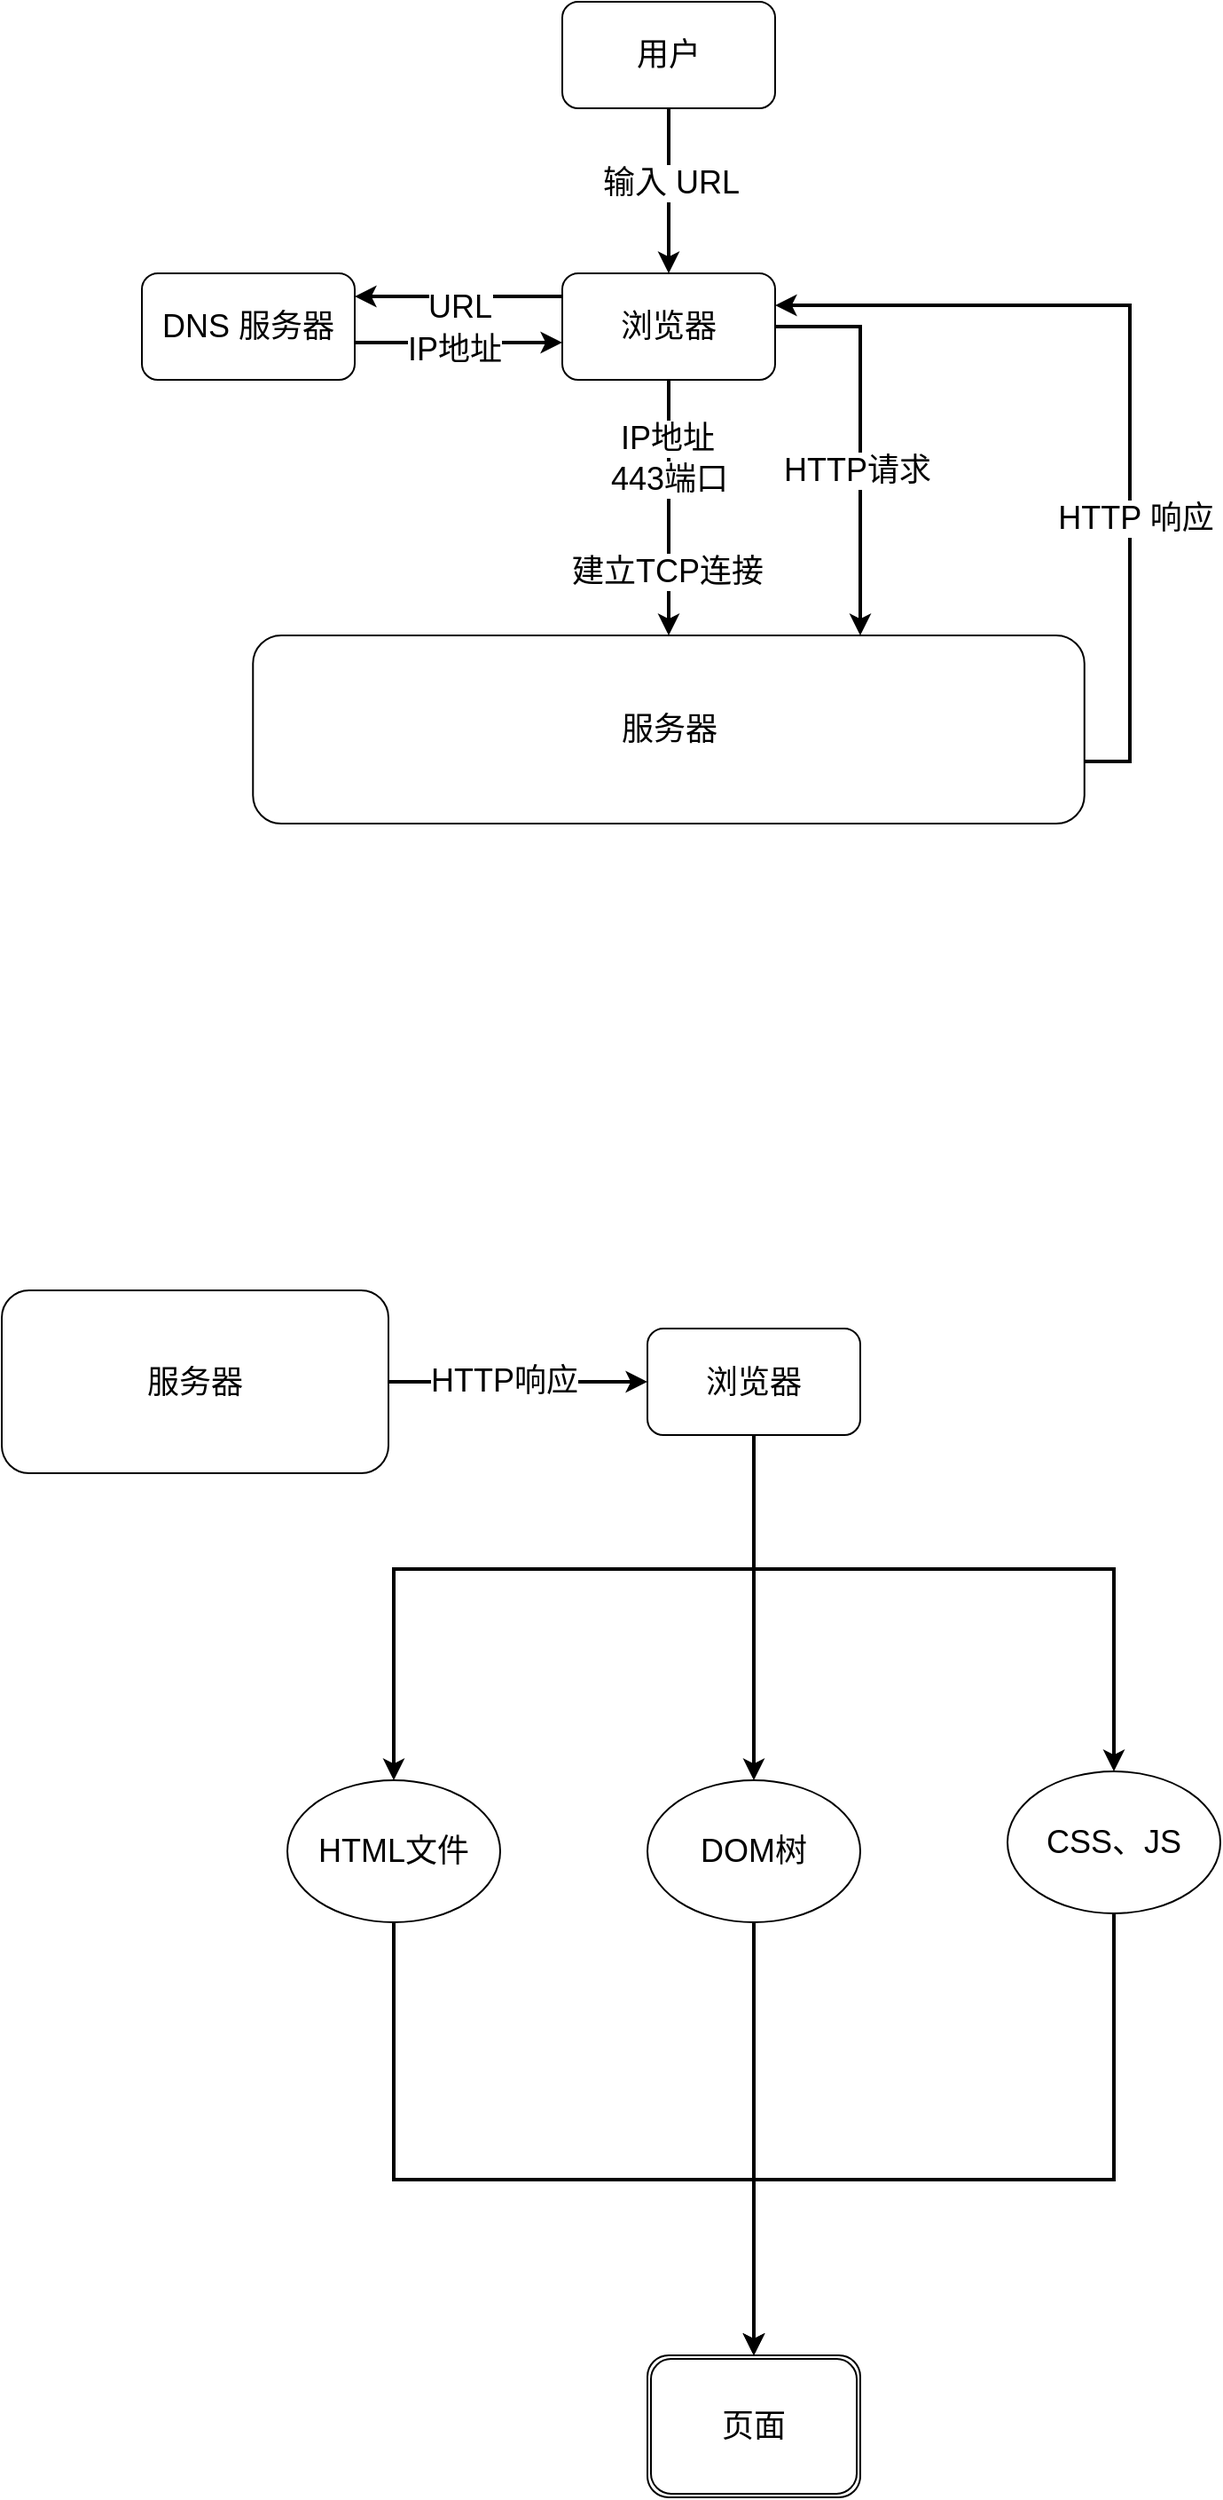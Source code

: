 <mxfile version="24.1.0" type="device">
  <diagram name="第 1 页" id="1ottfohnxiACSjUkRRor">
    <mxGraphModel dx="834" dy="1249" grid="0" gridSize="10" guides="1" tooltips="1" connect="1" arrows="1" fold="1" page="1" pageScale="1" pageWidth="827" pageHeight="100000" math="0" shadow="0">
      <root>
        <mxCell id="0" />
        <mxCell id="1" parent="0" />
        <mxCell id="SJ5FzPogtGrrEj7BGVAz-44" style="edgeStyle=orthogonalEdgeStyle;rounded=0;orthogonalLoop=1;jettySize=auto;html=1;strokeColor=default;strokeWidth=2;align=center;verticalAlign=middle;fontFamily=Helvetica;fontSize=18;fontColor=default;labelBackgroundColor=default;endArrow=classic;" edge="1" parent="1" source="SJ5FzPogtGrrEj7BGVAz-42" target="SJ5FzPogtGrrEj7BGVAz-43">
          <mxGeometry relative="1" as="geometry" />
        </mxCell>
        <mxCell id="SJ5FzPogtGrrEj7BGVAz-45" value="输入 URL" style="edgeLabel;html=1;align=center;verticalAlign=middle;resizable=0;points=[];rounded=0;strokeColor=default;fontFamily=Helvetica;fontSize=18;fontColor=default;labelBackgroundColor=default;fillColor=default;" vertex="1" connectable="0" parent="SJ5FzPogtGrrEj7BGVAz-44">
          <mxGeometry x="-0.097" y="1" relative="1" as="geometry">
            <mxPoint as="offset" />
          </mxGeometry>
        </mxCell>
        <mxCell id="SJ5FzPogtGrrEj7BGVAz-42" value="用户" style="rounded=1;whiteSpace=wrap;html=1;strokeColor=default;align=center;verticalAlign=middle;fontFamily=Helvetica;fontSize=18;fontColor=default;labelBackgroundColor=default;fillColor=default;" vertex="1" parent="1">
          <mxGeometry x="360" y="87" width="120" height="60" as="geometry" />
        </mxCell>
        <mxCell id="SJ5FzPogtGrrEj7BGVAz-48" style="edgeStyle=orthogonalEdgeStyle;rounded=0;orthogonalLoop=1;jettySize=auto;html=1;strokeColor=default;strokeWidth=2;align=center;verticalAlign=middle;fontFamily=Helvetica;fontSize=18;fontColor=default;labelBackgroundColor=default;endArrow=classic;" edge="1" parent="1" source="SJ5FzPogtGrrEj7BGVAz-43" target="SJ5FzPogtGrrEj7BGVAz-46">
          <mxGeometry relative="1" as="geometry">
            <Array as="points">
              <mxPoint x="279" y="253" />
              <mxPoint x="279" y="253" />
            </Array>
          </mxGeometry>
        </mxCell>
        <mxCell id="SJ5FzPogtGrrEj7BGVAz-49" value="URL" style="edgeLabel;html=1;align=center;verticalAlign=middle;resizable=0;points=[];rounded=0;strokeColor=default;fontFamily=Helvetica;fontSize=18;fontColor=default;labelBackgroundColor=default;fillColor=default;" vertex="1" connectable="0" parent="SJ5FzPogtGrrEj7BGVAz-48">
          <mxGeometry x="-0.009" y="6" relative="1" as="geometry">
            <mxPoint as="offset" />
          </mxGeometry>
        </mxCell>
        <mxCell id="SJ5FzPogtGrrEj7BGVAz-53" style="edgeStyle=orthogonalEdgeStyle;rounded=0;orthogonalLoop=1;jettySize=auto;html=1;strokeColor=default;strokeWidth=2;align=center;verticalAlign=middle;fontFamily=Helvetica;fontSize=18;fontColor=default;labelBackgroundColor=default;endArrow=classic;" edge="1" parent="1" source="SJ5FzPogtGrrEj7BGVAz-43" target="SJ5FzPogtGrrEj7BGVAz-52">
          <mxGeometry relative="1" as="geometry" />
        </mxCell>
        <mxCell id="SJ5FzPogtGrrEj7BGVAz-56" value="IP地址" style="edgeLabel;html=1;align=center;verticalAlign=middle;resizable=0;points=[];rounded=0;strokeColor=default;fontFamily=Helvetica;fontSize=18;fontColor=default;labelBackgroundColor=default;fillColor=default;" vertex="1" connectable="0" parent="SJ5FzPogtGrrEj7BGVAz-53">
          <mxGeometry x="-0.749" y="-4" relative="1" as="geometry">
            <mxPoint x="3" y="15" as="offset" />
          </mxGeometry>
        </mxCell>
        <mxCell id="SJ5FzPogtGrrEj7BGVAz-57" value="443端口" style="edgeLabel;html=1;align=center;verticalAlign=middle;resizable=0;points=[];rounded=0;strokeColor=default;fontFamily=Helvetica;fontSize=18;fontColor=default;labelBackgroundColor=default;fillColor=default;" vertex="1" connectable="0" parent="SJ5FzPogtGrrEj7BGVAz-53">
          <mxGeometry x="0.187" relative="1" as="geometry">
            <mxPoint y="-30" as="offset" />
          </mxGeometry>
        </mxCell>
        <mxCell id="SJ5FzPogtGrrEj7BGVAz-58" value="建立TCP连接" style="edgeLabel;html=1;align=center;verticalAlign=middle;resizable=0;points=[];rounded=0;strokeColor=default;fontFamily=Helvetica;fontSize=18;fontColor=default;labelBackgroundColor=default;fillColor=default;" vertex="1" connectable="0" parent="SJ5FzPogtGrrEj7BGVAz-53">
          <mxGeometry x="0.498" y="-1" relative="1" as="geometry">
            <mxPoint as="offset" />
          </mxGeometry>
        </mxCell>
        <mxCell id="SJ5FzPogtGrrEj7BGVAz-59" style="edgeStyle=orthogonalEdgeStyle;rounded=0;orthogonalLoop=1;jettySize=auto;html=1;strokeColor=default;strokeWidth=2;align=center;verticalAlign=middle;fontFamily=Helvetica;fontSize=18;fontColor=default;labelBackgroundColor=default;endArrow=classic;" edge="1" parent="1" source="SJ5FzPogtGrrEj7BGVAz-43" target="SJ5FzPogtGrrEj7BGVAz-52">
          <mxGeometry relative="1" as="geometry">
            <mxPoint x="527" y="414" as="targetPoint" />
            <Array as="points">
              <mxPoint x="528" y="270" />
            </Array>
          </mxGeometry>
        </mxCell>
        <mxCell id="SJ5FzPogtGrrEj7BGVAz-60" value="HTTP请求" style="edgeLabel;html=1;align=center;verticalAlign=middle;resizable=0;points=[];rounded=0;strokeColor=default;fontFamily=Helvetica;fontSize=18;fontColor=default;labelBackgroundColor=default;fillColor=default;" vertex="1" connectable="0" parent="SJ5FzPogtGrrEj7BGVAz-59">
          <mxGeometry x="0.16" y="-2" relative="1" as="geometry">
            <mxPoint as="offset" />
          </mxGeometry>
        </mxCell>
        <mxCell id="SJ5FzPogtGrrEj7BGVAz-43" value="浏览器" style="rounded=1;whiteSpace=wrap;html=1;strokeColor=default;align=center;verticalAlign=middle;fontFamily=Helvetica;fontSize=18;fontColor=default;labelBackgroundColor=default;fillColor=default;" vertex="1" parent="1">
          <mxGeometry x="360" y="240" width="120" height="60" as="geometry" />
        </mxCell>
        <mxCell id="SJ5FzPogtGrrEj7BGVAz-50" style="edgeStyle=orthogonalEdgeStyle;rounded=0;orthogonalLoop=1;jettySize=auto;html=1;strokeColor=default;strokeWidth=2;align=center;verticalAlign=middle;fontFamily=Helvetica;fontSize=18;fontColor=default;labelBackgroundColor=default;endArrow=classic;" edge="1" parent="1" source="SJ5FzPogtGrrEj7BGVAz-46" target="SJ5FzPogtGrrEj7BGVAz-43">
          <mxGeometry relative="1" as="geometry">
            <Array as="points">
              <mxPoint x="320" y="279" />
              <mxPoint x="320" y="279" />
            </Array>
          </mxGeometry>
        </mxCell>
        <mxCell id="SJ5FzPogtGrrEj7BGVAz-51" value="IP地址" style="edgeLabel;html=1;align=center;verticalAlign=middle;resizable=0;points=[];rounded=0;strokeColor=default;fontFamily=Helvetica;fontSize=18;fontColor=default;labelBackgroundColor=default;fillColor=default;" vertex="1" connectable="0" parent="SJ5FzPogtGrrEj7BGVAz-50">
          <mxGeometry x="-0.043" y="-4" relative="1" as="geometry">
            <mxPoint as="offset" />
          </mxGeometry>
        </mxCell>
        <mxCell id="SJ5FzPogtGrrEj7BGVAz-46" value="DNS 服务器" style="rounded=1;whiteSpace=wrap;html=1;strokeColor=default;align=center;verticalAlign=middle;fontFamily=Helvetica;fontSize=18;fontColor=default;labelBackgroundColor=default;fillColor=default;" vertex="1" parent="1">
          <mxGeometry x="123" y="240" width="120" height="60" as="geometry" />
        </mxCell>
        <mxCell id="SJ5FzPogtGrrEj7BGVAz-61" style="edgeStyle=orthogonalEdgeStyle;rounded=0;orthogonalLoop=1;jettySize=auto;html=1;strokeColor=default;strokeWidth=2;align=center;verticalAlign=middle;fontFamily=Helvetica;fontSize=18;fontColor=default;labelBackgroundColor=default;endArrow=classic;" edge="1" parent="1">
          <mxGeometry relative="1" as="geometry">
            <mxPoint x="480" y="258" as="targetPoint" />
            <mxPoint x="654.38" y="515" as="sourcePoint" />
            <Array as="points">
              <mxPoint x="680" y="515" />
              <mxPoint x="680" y="258" />
            </Array>
          </mxGeometry>
        </mxCell>
        <mxCell id="SJ5FzPogtGrrEj7BGVAz-62" value="HTTP 响应" style="edgeLabel;html=1;align=center;verticalAlign=middle;resizable=0;points=[];rounded=0;strokeColor=default;fontFamily=Helvetica;fontSize=18;fontColor=default;labelBackgroundColor=default;fillColor=default;" vertex="1" connectable="0" parent="SJ5FzPogtGrrEj7BGVAz-61">
          <mxGeometry x="-0.326" y="-3" relative="1" as="geometry">
            <mxPoint as="offset" />
          </mxGeometry>
        </mxCell>
        <mxCell id="SJ5FzPogtGrrEj7BGVAz-52" value="服务器" style="rounded=1;whiteSpace=wrap;html=1;strokeColor=default;align=center;verticalAlign=middle;fontFamily=Helvetica;fontSize=18;fontColor=default;labelBackgroundColor=default;fillColor=default;" vertex="1" parent="1">
          <mxGeometry x="185.63" y="444" width="468.75" height="106" as="geometry" />
        </mxCell>
        <mxCell id="SJ5FzPogtGrrEj7BGVAz-65" value="" style="edgeStyle=orthogonalEdgeStyle;rounded=0;orthogonalLoop=1;jettySize=auto;html=1;strokeColor=default;strokeWidth=2;align=center;verticalAlign=middle;fontFamily=Helvetica;fontSize=18;fontColor=default;labelBackgroundColor=default;endArrow=classic;" edge="1" parent="1" source="SJ5FzPogtGrrEj7BGVAz-63" target="SJ5FzPogtGrrEj7BGVAz-64">
          <mxGeometry relative="1" as="geometry" />
        </mxCell>
        <mxCell id="SJ5FzPogtGrrEj7BGVAz-66" value="HTTP响应" style="edgeLabel;html=1;align=center;verticalAlign=middle;resizable=0;points=[];rounded=0;strokeColor=default;fontFamily=Helvetica;fontSize=18;fontColor=default;labelBackgroundColor=default;fillColor=default;" vertex="1" connectable="0" parent="SJ5FzPogtGrrEj7BGVAz-65">
          <mxGeometry x="-0.107" y="2" relative="1" as="geometry">
            <mxPoint y="1" as="offset" />
          </mxGeometry>
        </mxCell>
        <mxCell id="SJ5FzPogtGrrEj7BGVAz-63" value="服务器" style="rounded=1;whiteSpace=wrap;html=1;strokeColor=default;align=center;verticalAlign=middle;fontFamily=Helvetica;fontSize=18;fontColor=default;labelBackgroundColor=default;fillColor=default;" vertex="1" parent="1">
          <mxGeometry x="44" y="813" width="218" height="103" as="geometry" />
        </mxCell>
        <mxCell id="SJ5FzPogtGrrEj7BGVAz-71" style="edgeStyle=orthogonalEdgeStyle;rounded=0;orthogonalLoop=1;jettySize=auto;html=1;strokeColor=default;strokeWidth=2;align=center;verticalAlign=middle;fontFamily=Helvetica;fontSize=18;fontColor=default;labelBackgroundColor=default;endArrow=classic;" edge="1" parent="1" source="SJ5FzPogtGrrEj7BGVAz-64" target="SJ5FzPogtGrrEj7BGVAz-69">
          <mxGeometry relative="1" as="geometry" />
        </mxCell>
        <mxCell id="SJ5FzPogtGrrEj7BGVAz-72" style="edgeStyle=orthogonalEdgeStyle;rounded=0;orthogonalLoop=1;jettySize=auto;html=1;strokeColor=default;strokeWidth=2;align=center;verticalAlign=middle;fontFamily=Helvetica;fontSize=18;fontColor=default;labelBackgroundColor=default;endArrow=classic;" edge="1" parent="1" source="SJ5FzPogtGrrEj7BGVAz-64" target="SJ5FzPogtGrrEj7BGVAz-67">
          <mxGeometry relative="1" as="geometry">
            <Array as="points">
              <mxPoint x="468" y="970" />
              <mxPoint x="265" y="970" />
            </Array>
          </mxGeometry>
        </mxCell>
        <mxCell id="SJ5FzPogtGrrEj7BGVAz-73" style="edgeStyle=orthogonalEdgeStyle;rounded=0;orthogonalLoop=1;jettySize=auto;html=1;strokeColor=default;strokeWidth=2;align=center;verticalAlign=middle;fontFamily=Helvetica;fontSize=18;fontColor=default;labelBackgroundColor=default;endArrow=classic;" edge="1" parent="1" source="SJ5FzPogtGrrEj7BGVAz-64" target="SJ5FzPogtGrrEj7BGVAz-70">
          <mxGeometry relative="1" as="geometry">
            <Array as="points">
              <mxPoint x="468" y="970" />
              <mxPoint x="671" y="970" />
            </Array>
          </mxGeometry>
        </mxCell>
        <mxCell id="SJ5FzPogtGrrEj7BGVAz-64" value="浏览器" style="rounded=1;whiteSpace=wrap;html=1;strokeColor=default;align=center;verticalAlign=middle;fontFamily=Helvetica;fontSize=18;fontColor=default;labelBackgroundColor=default;fillColor=default;" vertex="1" parent="1">
          <mxGeometry x="408" y="834.5" width="120" height="60" as="geometry" />
        </mxCell>
        <mxCell id="SJ5FzPogtGrrEj7BGVAz-75" style="edgeStyle=orthogonalEdgeStyle;rounded=0;orthogonalLoop=1;jettySize=auto;html=1;strokeColor=default;strokeWidth=2;align=center;verticalAlign=middle;fontFamily=Helvetica;fontSize=18;fontColor=default;labelBackgroundColor=default;endArrow=classic;" edge="1" parent="1" source="SJ5FzPogtGrrEj7BGVAz-67" target="SJ5FzPogtGrrEj7BGVAz-74">
          <mxGeometry relative="1" as="geometry">
            <Array as="points">
              <mxPoint x="265" y="1314" />
              <mxPoint x="468" y="1314" />
            </Array>
          </mxGeometry>
        </mxCell>
        <mxCell id="SJ5FzPogtGrrEj7BGVAz-67" value="HTML文件" style="ellipse;whiteSpace=wrap;html=1;rounded=0;strokeColor=default;align=center;verticalAlign=middle;fontFamily=Helvetica;fontSize=18;fontColor=default;labelBackgroundColor=default;fillColor=default;" vertex="1" parent="1">
          <mxGeometry x="205" y="1089" width="120" height="80" as="geometry" />
        </mxCell>
        <mxCell id="SJ5FzPogtGrrEj7BGVAz-76" style="edgeStyle=orthogonalEdgeStyle;rounded=0;orthogonalLoop=1;jettySize=auto;html=1;strokeColor=default;strokeWidth=2;align=center;verticalAlign=middle;fontFamily=Helvetica;fontSize=18;fontColor=default;labelBackgroundColor=default;endArrow=classic;" edge="1" parent="1" source="SJ5FzPogtGrrEj7BGVAz-69" target="SJ5FzPogtGrrEj7BGVAz-74">
          <mxGeometry relative="1" as="geometry" />
        </mxCell>
        <mxCell id="SJ5FzPogtGrrEj7BGVAz-69" value="DOM树" style="ellipse;whiteSpace=wrap;html=1;rounded=0;strokeColor=default;align=center;verticalAlign=middle;fontFamily=Helvetica;fontSize=18;fontColor=default;labelBackgroundColor=default;fillColor=default;" vertex="1" parent="1">
          <mxGeometry x="408" y="1089" width="120" height="80" as="geometry" />
        </mxCell>
        <mxCell id="SJ5FzPogtGrrEj7BGVAz-77" style="edgeStyle=orthogonalEdgeStyle;rounded=0;orthogonalLoop=1;jettySize=auto;html=1;strokeColor=default;strokeWidth=2;align=center;verticalAlign=middle;fontFamily=Helvetica;fontSize=18;fontColor=default;labelBackgroundColor=default;endArrow=classic;" edge="1" parent="1" source="SJ5FzPogtGrrEj7BGVAz-70" target="SJ5FzPogtGrrEj7BGVAz-74">
          <mxGeometry relative="1" as="geometry">
            <Array as="points">
              <mxPoint x="671" y="1314" />
              <mxPoint x="468" y="1314" />
            </Array>
          </mxGeometry>
        </mxCell>
        <mxCell id="SJ5FzPogtGrrEj7BGVAz-70" value="CSS、JS" style="ellipse;whiteSpace=wrap;html=1;rounded=0;strokeColor=default;align=center;verticalAlign=middle;fontFamily=Helvetica;fontSize=18;fontColor=default;labelBackgroundColor=default;fillColor=default;" vertex="1" parent="1">
          <mxGeometry x="611" y="1084" width="120" height="80" as="geometry" />
        </mxCell>
        <mxCell id="SJ5FzPogtGrrEj7BGVAz-74" value="页面" style="shape=ext;double=1;rounded=1;whiteSpace=wrap;html=1;strokeColor=default;align=center;verticalAlign=middle;fontFamily=Helvetica;fontSize=18;fontColor=default;labelBackgroundColor=default;fillColor=default;" vertex="1" parent="1">
          <mxGeometry x="408" y="1413" width="120" height="80" as="geometry" />
        </mxCell>
      </root>
    </mxGraphModel>
  </diagram>
</mxfile>
